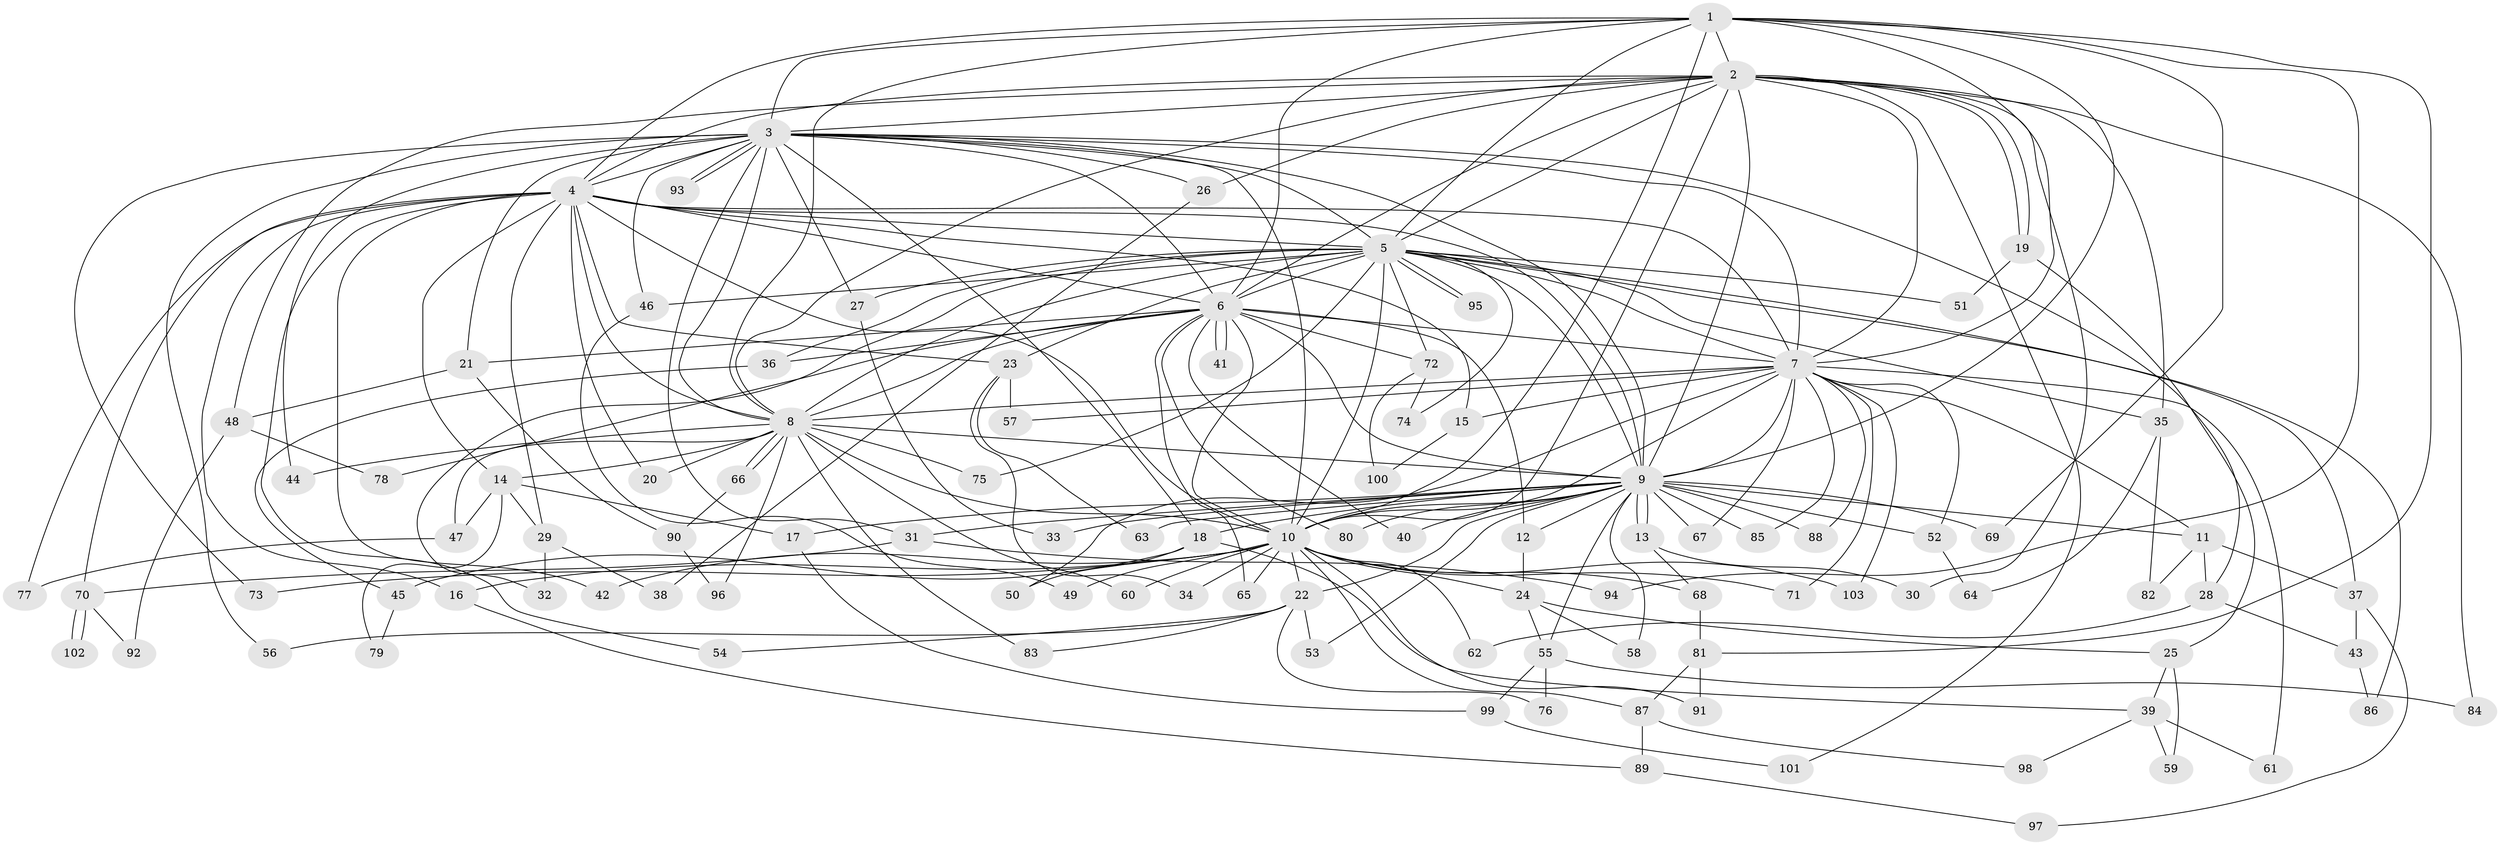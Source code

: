 // Generated by graph-tools (version 1.1) at 2025/49/03/09/25 03:49:38]
// undirected, 103 vertices, 231 edges
graph export_dot {
graph [start="1"]
  node [color=gray90,style=filled];
  1;
  2;
  3;
  4;
  5;
  6;
  7;
  8;
  9;
  10;
  11;
  12;
  13;
  14;
  15;
  16;
  17;
  18;
  19;
  20;
  21;
  22;
  23;
  24;
  25;
  26;
  27;
  28;
  29;
  30;
  31;
  32;
  33;
  34;
  35;
  36;
  37;
  38;
  39;
  40;
  41;
  42;
  43;
  44;
  45;
  46;
  47;
  48;
  49;
  50;
  51;
  52;
  53;
  54;
  55;
  56;
  57;
  58;
  59;
  60;
  61;
  62;
  63;
  64;
  65;
  66;
  67;
  68;
  69;
  70;
  71;
  72;
  73;
  74;
  75;
  76;
  77;
  78;
  79;
  80;
  81;
  82;
  83;
  84;
  85;
  86;
  87;
  88;
  89;
  90;
  91;
  92;
  93;
  94;
  95;
  96;
  97;
  98;
  99;
  100;
  101;
  102;
  103;
  1 -- 2;
  1 -- 3;
  1 -- 4;
  1 -- 5;
  1 -- 6;
  1 -- 7;
  1 -- 8;
  1 -- 9;
  1 -- 10;
  1 -- 69;
  1 -- 81;
  1 -- 94;
  2 -- 3;
  2 -- 4;
  2 -- 5;
  2 -- 6;
  2 -- 7;
  2 -- 8;
  2 -- 9;
  2 -- 10;
  2 -- 19;
  2 -- 19;
  2 -- 26;
  2 -- 30;
  2 -- 35;
  2 -- 48;
  2 -- 84;
  2 -- 101;
  3 -- 4;
  3 -- 5;
  3 -- 6;
  3 -- 7;
  3 -- 8;
  3 -- 9;
  3 -- 10;
  3 -- 18;
  3 -- 21;
  3 -- 26;
  3 -- 27;
  3 -- 28;
  3 -- 31;
  3 -- 44;
  3 -- 46;
  3 -- 56;
  3 -- 73;
  3 -- 93;
  3 -- 93;
  4 -- 5;
  4 -- 6;
  4 -- 7;
  4 -- 8;
  4 -- 9;
  4 -- 10;
  4 -- 14;
  4 -- 15;
  4 -- 16;
  4 -- 20;
  4 -- 23;
  4 -- 29;
  4 -- 42;
  4 -- 54;
  4 -- 70;
  4 -- 77;
  5 -- 6;
  5 -- 7;
  5 -- 8;
  5 -- 9;
  5 -- 10;
  5 -- 23;
  5 -- 27;
  5 -- 32;
  5 -- 35;
  5 -- 36;
  5 -- 37;
  5 -- 46;
  5 -- 51;
  5 -- 72;
  5 -- 74;
  5 -- 75;
  5 -- 86;
  5 -- 95;
  5 -- 95;
  6 -- 7;
  6 -- 8;
  6 -- 9;
  6 -- 10;
  6 -- 12;
  6 -- 21;
  6 -- 36;
  6 -- 40;
  6 -- 41;
  6 -- 41;
  6 -- 65;
  6 -- 72;
  6 -- 78;
  6 -- 80;
  7 -- 8;
  7 -- 9;
  7 -- 10;
  7 -- 11;
  7 -- 15;
  7 -- 50;
  7 -- 52;
  7 -- 57;
  7 -- 61;
  7 -- 67;
  7 -- 71;
  7 -- 85;
  7 -- 88;
  7 -- 103;
  8 -- 9;
  8 -- 10;
  8 -- 14;
  8 -- 20;
  8 -- 44;
  8 -- 47;
  8 -- 60;
  8 -- 66;
  8 -- 66;
  8 -- 75;
  8 -- 83;
  8 -- 96;
  9 -- 10;
  9 -- 11;
  9 -- 12;
  9 -- 13;
  9 -- 13;
  9 -- 17;
  9 -- 18;
  9 -- 22;
  9 -- 31;
  9 -- 33;
  9 -- 40;
  9 -- 52;
  9 -- 53;
  9 -- 55;
  9 -- 58;
  9 -- 63;
  9 -- 67;
  9 -- 69;
  9 -- 80;
  9 -- 85;
  9 -- 88;
  10 -- 16;
  10 -- 22;
  10 -- 24;
  10 -- 34;
  10 -- 42;
  10 -- 49;
  10 -- 60;
  10 -- 62;
  10 -- 65;
  10 -- 68;
  10 -- 71;
  10 -- 73;
  10 -- 87;
  10 -- 91;
  10 -- 103;
  11 -- 28;
  11 -- 37;
  11 -- 82;
  12 -- 24;
  13 -- 30;
  13 -- 68;
  14 -- 17;
  14 -- 29;
  14 -- 47;
  14 -- 79;
  15 -- 100;
  16 -- 89;
  17 -- 99;
  18 -- 39;
  18 -- 45;
  18 -- 50;
  19 -- 25;
  19 -- 51;
  21 -- 48;
  21 -- 90;
  22 -- 53;
  22 -- 54;
  22 -- 56;
  22 -- 76;
  22 -- 83;
  23 -- 34;
  23 -- 57;
  23 -- 63;
  24 -- 25;
  24 -- 55;
  24 -- 58;
  25 -- 39;
  25 -- 59;
  26 -- 38;
  27 -- 33;
  28 -- 43;
  28 -- 62;
  29 -- 32;
  29 -- 38;
  31 -- 70;
  31 -- 94;
  35 -- 64;
  35 -- 82;
  36 -- 45;
  37 -- 43;
  37 -- 97;
  39 -- 59;
  39 -- 61;
  39 -- 98;
  43 -- 86;
  45 -- 79;
  46 -- 49;
  47 -- 77;
  48 -- 78;
  48 -- 92;
  52 -- 64;
  55 -- 76;
  55 -- 84;
  55 -- 99;
  66 -- 90;
  68 -- 81;
  70 -- 92;
  70 -- 102;
  70 -- 102;
  72 -- 74;
  72 -- 100;
  81 -- 87;
  81 -- 91;
  87 -- 89;
  87 -- 98;
  89 -- 97;
  90 -- 96;
  99 -- 101;
}

